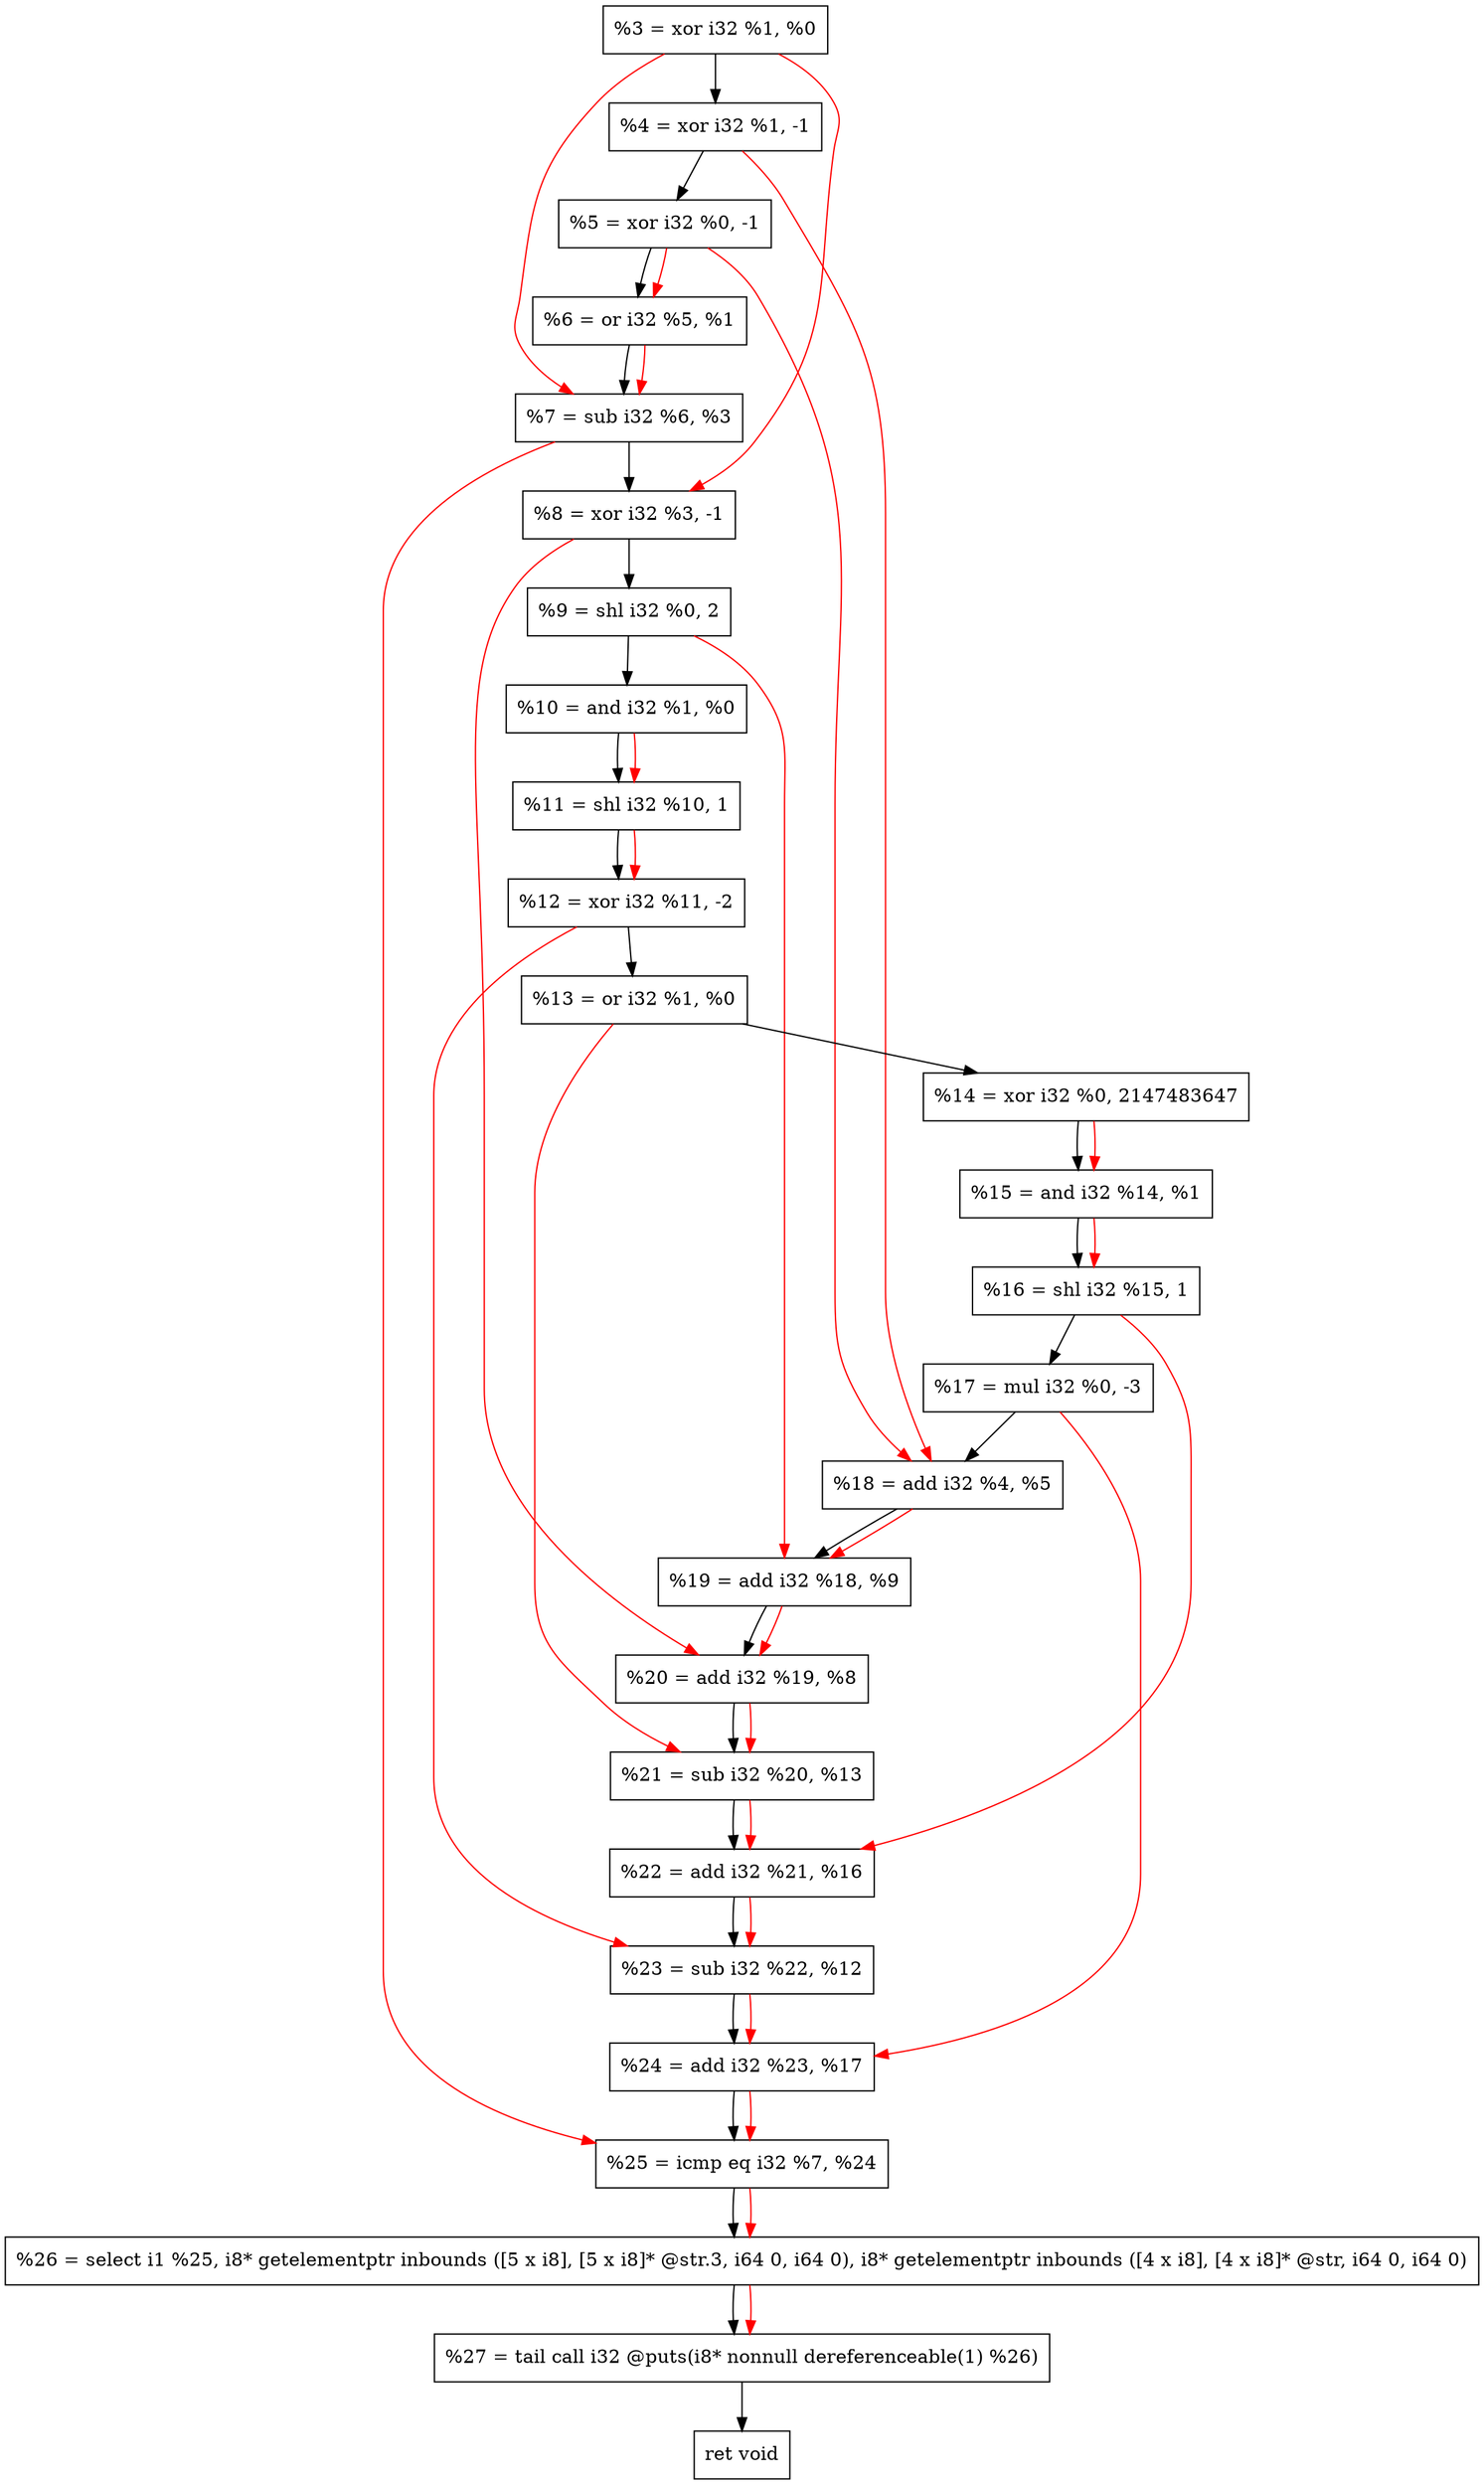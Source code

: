 digraph "DFG for'crackme' function" {
	Node0x18fb4a0[shape=record, label="  %3 = xor i32 %1, %0"];
	Node0x18fbb50[shape=record, label="  %4 = xor i32 %1, -1"];
	Node0x18fbc10[shape=record, label="  %5 = xor i32 %0, -1"];
	Node0x18fbc80[shape=record, label="  %6 = or i32 %5, %1"];
	Node0x18fbcf0[shape=record, label="  %7 = sub i32 %6, %3"];
	Node0x18fbd60[shape=record, label="  %8 = xor i32 %3, -1"];
	Node0x18fbdd0[shape=record, label="  %9 = shl i32 %0, 2"];
	Node0x18fbe40[shape=record, label="  %10 = and i32 %1, %0"];
	Node0x18fbee0[shape=record, label="  %11 = shl i32 %10, 1"];
	Node0x18fbf80[shape=record, label="  %12 = xor i32 %11, -2"];
	Node0x18fbff0[shape=record, label="  %13 = or i32 %1, %0"];
	Node0x18fc090[shape=record, label="  %14 = xor i32 %0, 2147483647"];
	Node0x18fc100[shape=record, label="  %15 = and i32 %14, %1"];
	Node0x18fc170[shape=record, label="  %16 = shl i32 %15, 1"];
	Node0x18fc210[shape=record, label="  %17 = mul i32 %0, -3"];
	Node0x18fc280[shape=record, label="  %18 = add i32 %4, %5"];
	Node0x18fc2f0[shape=record, label="  %19 = add i32 %18, %9"];
	Node0x18fc360[shape=record, label="  %20 = add i32 %19, %8"];
	Node0x18fc3d0[shape=record, label="  %21 = sub i32 %20, %13"];
	Node0x18fc440[shape=record, label="  %22 = add i32 %21, %16"];
	Node0x18fc4b0[shape=record, label="  %23 = sub i32 %22, %12"];
	Node0x18fc520[shape=record, label="  %24 = add i32 %23, %17"];
	Node0x18fc590[shape=record, label="  %25 = icmp eq i32 %7, %24"];
	Node0x189c268[shape=record, label="  %26 = select i1 %25, i8* getelementptr inbounds ([5 x i8], [5 x i8]* @str.3, i64 0, i64 0), i8* getelementptr inbounds ([4 x i8], [4 x i8]* @str, i64 0, i64 0)"];
	Node0x18fca30[shape=record, label="  %27 = tail call i32 @puts(i8* nonnull dereferenceable(1) %26)"];
	Node0x18fca80[shape=record, label="  ret void"];
	Node0x18fb4a0 -> Node0x18fbb50;
	Node0x18fbb50 -> Node0x18fbc10;
	Node0x18fbc10 -> Node0x18fbc80;
	Node0x18fbc80 -> Node0x18fbcf0;
	Node0x18fbcf0 -> Node0x18fbd60;
	Node0x18fbd60 -> Node0x18fbdd0;
	Node0x18fbdd0 -> Node0x18fbe40;
	Node0x18fbe40 -> Node0x18fbee0;
	Node0x18fbee0 -> Node0x18fbf80;
	Node0x18fbf80 -> Node0x18fbff0;
	Node0x18fbff0 -> Node0x18fc090;
	Node0x18fc090 -> Node0x18fc100;
	Node0x18fc100 -> Node0x18fc170;
	Node0x18fc170 -> Node0x18fc210;
	Node0x18fc210 -> Node0x18fc280;
	Node0x18fc280 -> Node0x18fc2f0;
	Node0x18fc2f0 -> Node0x18fc360;
	Node0x18fc360 -> Node0x18fc3d0;
	Node0x18fc3d0 -> Node0x18fc440;
	Node0x18fc440 -> Node0x18fc4b0;
	Node0x18fc4b0 -> Node0x18fc520;
	Node0x18fc520 -> Node0x18fc590;
	Node0x18fc590 -> Node0x189c268;
	Node0x189c268 -> Node0x18fca30;
	Node0x18fca30 -> Node0x18fca80;
edge [color=red]
	Node0x18fbc10 -> Node0x18fbc80;
	Node0x18fbc80 -> Node0x18fbcf0;
	Node0x18fb4a0 -> Node0x18fbcf0;
	Node0x18fb4a0 -> Node0x18fbd60;
	Node0x18fbe40 -> Node0x18fbee0;
	Node0x18fbee0 -> Node0x18fbf80;
	Node0x18fc090 -> Node0x18fc100;
	Node0x18fc100 -> Node0x18fc170;
	Node0x18fbb50 -> Node0x18fc280;
	Node0x18fbc10 -> Node0x18fc280;
	Node0x18fc280 -> Node0x18fc2f0;
	Node0x18fbdd0 -> Node0x18fc2f0;
	Node0x18fc2f0 -> Node0x18fc360;
	Node0x18fbd60 -> Node0x18fc360;
	Node0x18fc360 -> Node0x18fc3d0;
	Node0x18fbff0 -> Node0x18fc3d0;
	Node0x18fc3d0 -> Node0x18fc440;
	Node0x18fc170 -> Node0x18fc440;
	Node0x18fc440 -> Node0x18fc4b0;
	Node0x18fbf80 -> Node0x18fc4b0;
	Node0x18fc4b0 -> Node0x18fc520;
	Node0x18fc210 -> Node0x18fc520;
	Node0x18fbcf0 -> Node0x18fc590;
	Node0x18fc520 -> Node0x18fc590;
	Node0x18fc590 -> Node0x189c268;
	Node0x189c268 -> Node0x18fca30;
}
